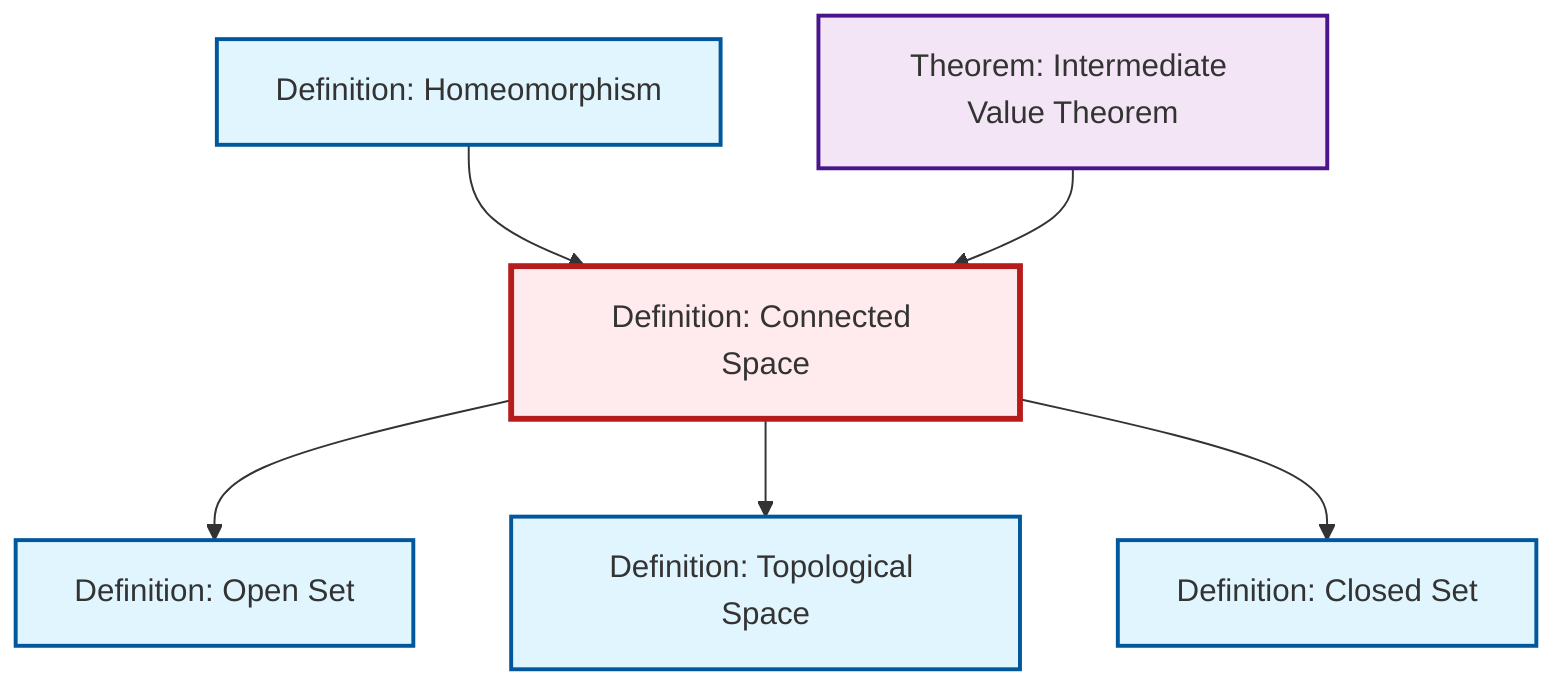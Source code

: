 graph TD
    classDef definition fill:#e1f5fe,stroke:#01579b,stroke-width:2px
    classDef theorem fill:#f3e5f5,stroke:#4a148c,stroke-width:2px
    classDef axiom fill:#fff3e0,stroke:#e65100,stroke-width:2px
    classDef example fill:#e8f5e9,stroke:#1b5e20,stroke-width:2px
    classDef current fill:#ffebee,stroke:#b71c1c,stroke-width:3px
    thm-intermediate-value["Theorem: Intermediate Value Theorem"]:::theorem
    def-topological-space["Definition: Topological Space"]:::definition
    def-open-set["Definition: Open Set"]:::definition
    def-homeomorphism["Definition: Homeomorphism"]:::definition
    def-connected["Definition: Connected Space"]:::definition
    def-closed-set["Definition: Closed Set"]:::definition
    def-homeomorphism --> def-connected
    thm-intermediate-value --> def-connected
    def-connected --> def-open-set
    def-connected --> def-topological-space
    def-connected --> def-closed-set
    class def-connected current